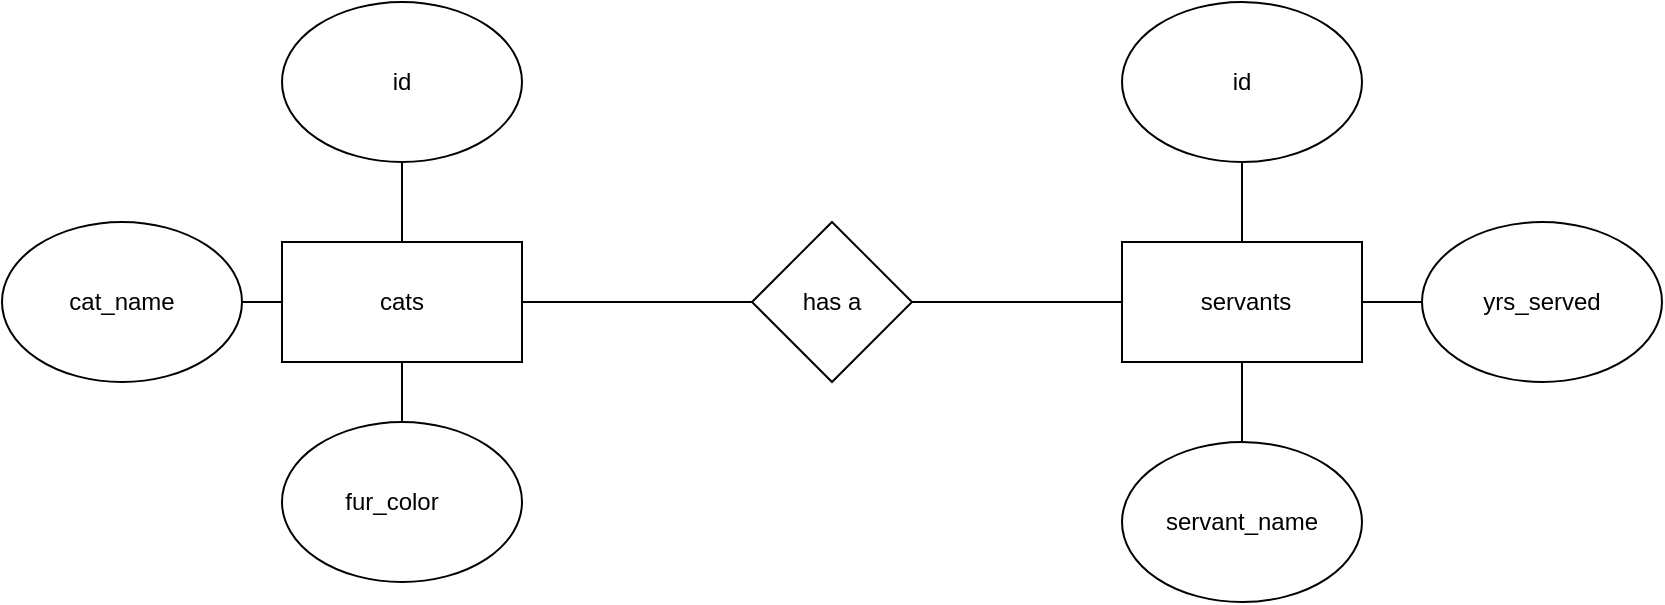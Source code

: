 <mxfile version="14.8.6" type="github"><diagram id="R2lEEEUBdFMjLlhIrx00" name="Page-1"><mxGraphModel dx="1102" dy="612" grid="1" gridSize="10" guides="1" tooltips="1" connect="1" arrows="1" fold="1" page="1" pageScale="1" pageWidth="850" pageHeight="1100" math="0" shadow="0" extFonts="Permanent Marker^https://fonts.googleapis.com/css?family=Permanent+Marker"><root><mxCell id="0"/><mxCell id="1" parent="0"/><mxCell id="0_mepVT2GGyIQu0UdG6n-1" value="cats" style="rounded=0;whiteSpace=wrap;html=1;" parent="1" vertex="1"><mxGeometry x="150" y="150" width="120" height="60" as="geometry"/></mxCell><mxCell id="0_mepVT2GGyIQu0UdG6n-2" value="cat_name" style="ellipse;whiteSpace=wrap;html=1;" parent="1" vertex="1"><mxGeometry x="10" y="140" width="120" height="80" as="geometry"/></mxCell><mxCell id="0_mepVT2GGyIQu0UdG6n-3" value="id" style="ellipse;whiteSpace=wrap;html=1;" parent="1" vertex="1"><mxGeometry x="150" y="30" width="120" height="80" as="geometry"/></mxCell><mxCell id="0_mepVT2GGyIQu0UdG6n-4" value="" style="ellipse;whiteSpace=wrap;html=1;" parent="1" vertex="1"><mxGeometry x="150" y="240" width="120" height="80" as="geometry"/></mxCell><mxCell id="0_mepVT2GGyIQu0UdG6n-6" value="" style="endArrow=none;html=1;exitX=0.5;exitY=0;exitDx=0;exitDy=0;entryX=0.5;entryY=1;entryDx=0;entryDy=0;" parent="1" source="0_mepVT2GGyIQu0UdG6n-1" target="0_mepVT2GGyIQu0UdG6n-3" edge="1"><mxGeometry width="50" height="50" relative="1" as="geometry"><mxPoint x="320" y="160" as="sourcePoint"/><mxPoint x="360" y="120" as="targetPoint"/></mxGeometry></mxCell><mxCell id="0_mepVT2GGyIQu0UdG6n-7" value="" style="endArrow=none;html=1;exitX=0.5;exitY=0;exitDx=0;exitDy=0;entryX=0.5;entryY=1;entryDx=0;entryDy=0;" parent="1" source="0_mepVT2GGyIQu0UdG6n-4" target="0_mepVT2GGyIQu0UdG6n-1" edge="1"><mxGeometry width="50" height="50" relative="1" as="geometry"><mxPoint x="320" y="260" as="sourcePoint"/><mxPoint x="370" y="210" as="targetPoint"/></mxGeometry></mxCell><mxCell id="0_mepVT2GGyIQu0UdG6n-10" value="yrs_served" style="ellipse;whiteSpace=wrap;html=1;" parent="1" vertex="1"><mxGeometry x="720" y="140" width="120" height="80" as="geometry"/></mxCell><mxCell id="0_mepVT2GGyIQu0UdG6n-11" value="" style="endArrow=none;html=1;entryX=0;entryY=0.5;entryDx=0;entryDy=0;" parent="1" target="0_mepVT2GGyIQu0UdG6n-10" edge="1"><mxGeometry width="50" height="50" relative="1" as="geometry"><mxPoint x="591" y="180" as="sourcePoint"/><mxPoint x="640" y="170" as="targetPoint"/><Array as="points"><mxPoint x="720" y="180"/></Array></mxGeometry></mxCell><mxCell id="0_mepVT2GGyIQu0UdG6n-12" value="id" style="ellipse;whiteSpace=wrap;html=1;" parent="1" vertex="1"><mxGeometry x="570" y="30" width="120" height="80" as="geometry"/></mxCell><mxCell id="0_mepVT2GGyIQu0UdG6n-13" value="" style="endArrow=none;html=1;exitX=0.5;exitY=0;exitDx=0;exitDy=0;entryX=0.5;entryY=1;entryDx=0;entryDy=0;" parent="1" source="0_mepVT2GGyIQu0UdG6n-14" target="0_mepVT2GGyIQu0UdG6n-12" edge="1"><mxGeometry width="50" height="50" relative="1" as="geometry"><mxPoint x="660" y="160" as="sourcePoint"/><mxPoint x="700" y="120" as="targetPoint"/></mxGeometry></mxCell><mxCell id="0_mepVT2GGyIQu0UdG6n-14" value="" style="rounded=0;whiteSpace=wrap;html=1;" parent="1" vertex="1"><mxGeometry x="570" y="150" width="120" height="60" as="geometry"/></mxCell><mxCell id="0_mepVT2GGyIQu0UdG6n-15" value="" style="endArrow=none;html=1;exitX=0.5;exitY=0;exitDx=0;exitDy=0;entryX=0.5;entryY=1;entryDx=0;entryDy=0;" parent="1" source="0_mepVT2GGyIQu0UdG6n-16" target="0_mepVT2GGyIQu0UdG6n-14" edge="1"><mxGeometry width="50" height="50" relative="1" as="geometry"><mxPoint x="660" y="260" as="sourcePoint"/><mxPoint x="710" y="210" as="targetPoint"/></mxGeometry></mxCell><mxCell id="0_mepVT2GGyIQu0UdG6n-16" value="servant_name" style="ellipse;whiteSpace=wrap;html=1;" parent="1" vertex="1"><mxGeometry x="570" y="250" width="120" height="80" as="geometry"/></mxCell><mxCell id="0_mepVT2GGyIQu0UdG6n-18" value="" style="endArrow=none;html=1;exitX=1;exitY=0.5;exitDx=0;exitDy=0;entryX=0;entryY=0.5;entryDx=0;entryDy=0;" parent="1" source="0_mepVT2GGyIQu0UdG6n-2" target="0_mepVT2GGyIQu0UdG6n-1" edge="1"><mxGeometry width="50" height="50" relative="1" as="geometry"><mxPoint x="220" y="307" as="sourcePoint"/><mxPoint x="160" y="190" as="targetPoint"/></mxGeometry></mxCell><mxCell id="0_mepVT2GGyIQu0UdG6n-22" value="fur_color" style="text;html=1;strokeColor=none;fillColor=none;align=center;verticalAlign=middle;whiteSpace=wrap;rounded=0;" parent="1" vertex="1"><mxGeometry x="180" y="260" width="50" height="40" as="geometry"/></mxCell><mxCell id="0_mepVT2GGyIQu0UdG6n-24" value="servants" style="text;html=1;strokeColor=none;fillColor=none;align=center;verticalAlign=middle;whiteSpace=wrap;rounded=0;" parent="1" vertex="1"><mxGeometry x="612" y="170" width="40" height="20" as="geometry"/></mxCell><mxCell id="0_mepVT2GGyIQu0UdG6n-26" value="has a" style="rhombus;whiteSpace=wrap;html=1;" parent="1" vertex="1"><mxGeometry x="385" y="140" width="80" height="80" as="geometry"/></mxCell><mxCell id="0_mepVT2GGyIQu0UdG6n-27" value="" style="endArrow=none;html=1;entryX=0;entryY=0.5;entryDx=0;entryDy=0;exitX=1;exitY=0.5;exitDx=0;exitDy=0;" parent="1" source="0_mepVT2GGyIQu0UdG6n-1" target="0_mepVT2GGyIQu0UdG6n-26" edge="1"><mxGeometry width="50" height="50" relative="1" as="geometry"><mxPoint x="220" y="320" as="sourcePoint"/><mxPoint x="270" y="270" as="targetPoint"/></mxGeometry></mxCell><mxCell id="0_mepVT2GGyIQu0UdG6n-28" value="" style="endArrow=none;html=1;entryX=0;entryY=0.5;entryDx=0;entryDy=0;exitX=1;exitY=0.5;exitDx=0;exitDy=0;" parent="1" source="0_mepVT2GGyIQu0UdG6n-26" target="0_mepVT2GGyIQu0UdG6n-14" edge="1"><mxGeometry width="50" height="50" relative="1" as="geometry"><mxPoint x="220" y="320" as="sourcePoint"/><mxPoint x="270" y="270" as="targetPoint"/></mxGeometry></mxCell></root></mxGraphModel></diagram></mxfile>